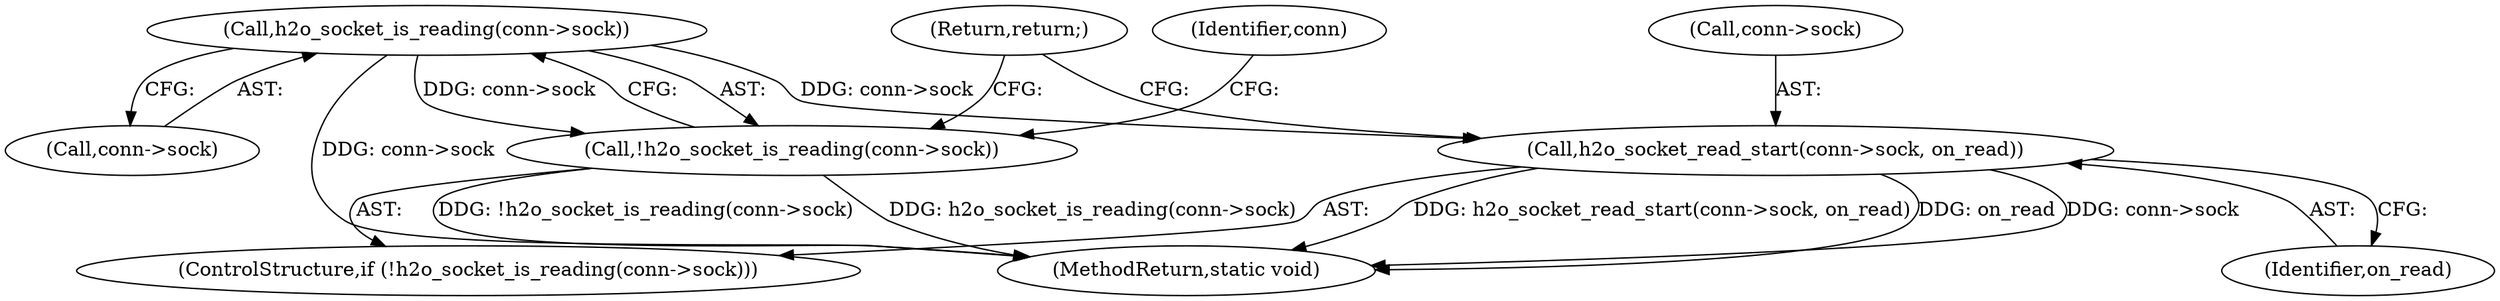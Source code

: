 digraph "0_h2o_1c0808d580da09fdec5a9a74ff09e103ea058dd4_1@API" {
"1000244" [label="(Call,h2o_socket_is_reading(conn->sock))"];
"1000243" [label="(Call,!h2o_socket_is_reading(conn->sock))"];
"1000248" [label="(Call,h2o_socket_read_start(conn->sock, on_read))"];
"1000253" [label="(Return,return;)"];
"1000252" [label="(Identifier,on_read)"];
"1000244" [label="(Call,h2o_socket_is_reading(conn->sock))"];
"1000249" [label="(Call,conn->sock)"];
"1000264" [label="(MethodReturn,static void)"];
"1000250" [label="(Identifier,conn)"];
"1000245" [label="(Call,conn->sock)"];
"1000243" [label="(Call,!h2o_socket_is_reading(conn->sock))"];
"1000242" [label="(ControlStructure,if (!h2o_socket_is_reading(conn->sock)))"];
"1000248" [label="(Call,h2o_socket_read_start(conn->sock, on_read))"];
"1000244" -> "1000243"  [label="AST: "];
"1000244" -> "1000245"  [label="CFG: "];
"1000245" -> "1000244"  [label="AST: "];
"1000243" -> "1000244"  [label="CFG: "];
"1000244" -> "1000264"  [label="DDG: conn->sock"];
"1000244" -> "1000243"  [label="DDG: conn->sock"];
"1000244" -> "1000248"  [label="DDG: conn->sock"];
"1000243" -> "1000242"  [label="AST: "];
"1000250" -> "1000243"  [label="CFG: "];
"1000253" -> "1000243"  [label="CFG: "];
"1000243" -> "1000264"  [label="DDG: h2o_socket_is_reading(conn->sock)"];
"1000243" -> "1000264"  [label="DDG: !h2o_socket_is_reading(conn->sock)"];
"1000248" -> "1000242"  [label="AST: "];
"1000248" -> "1000252"  [label="CFG: "];
"1000249" -> "1000248"  [label="AST: "];
"1000252" -> "1000248"  [label="AST: "];
"1000253" -> "1000248"  [label="CFG: "];
"1000248" -> "1000264"  [label="DDG: h2o_socket_read_start(conn->sock, on_read)"];
"1000248" -> "1000264"  [label="DDG: on_read"];
"1000248" -> "1000264"  [label="DDG: conn->sock"];
}
